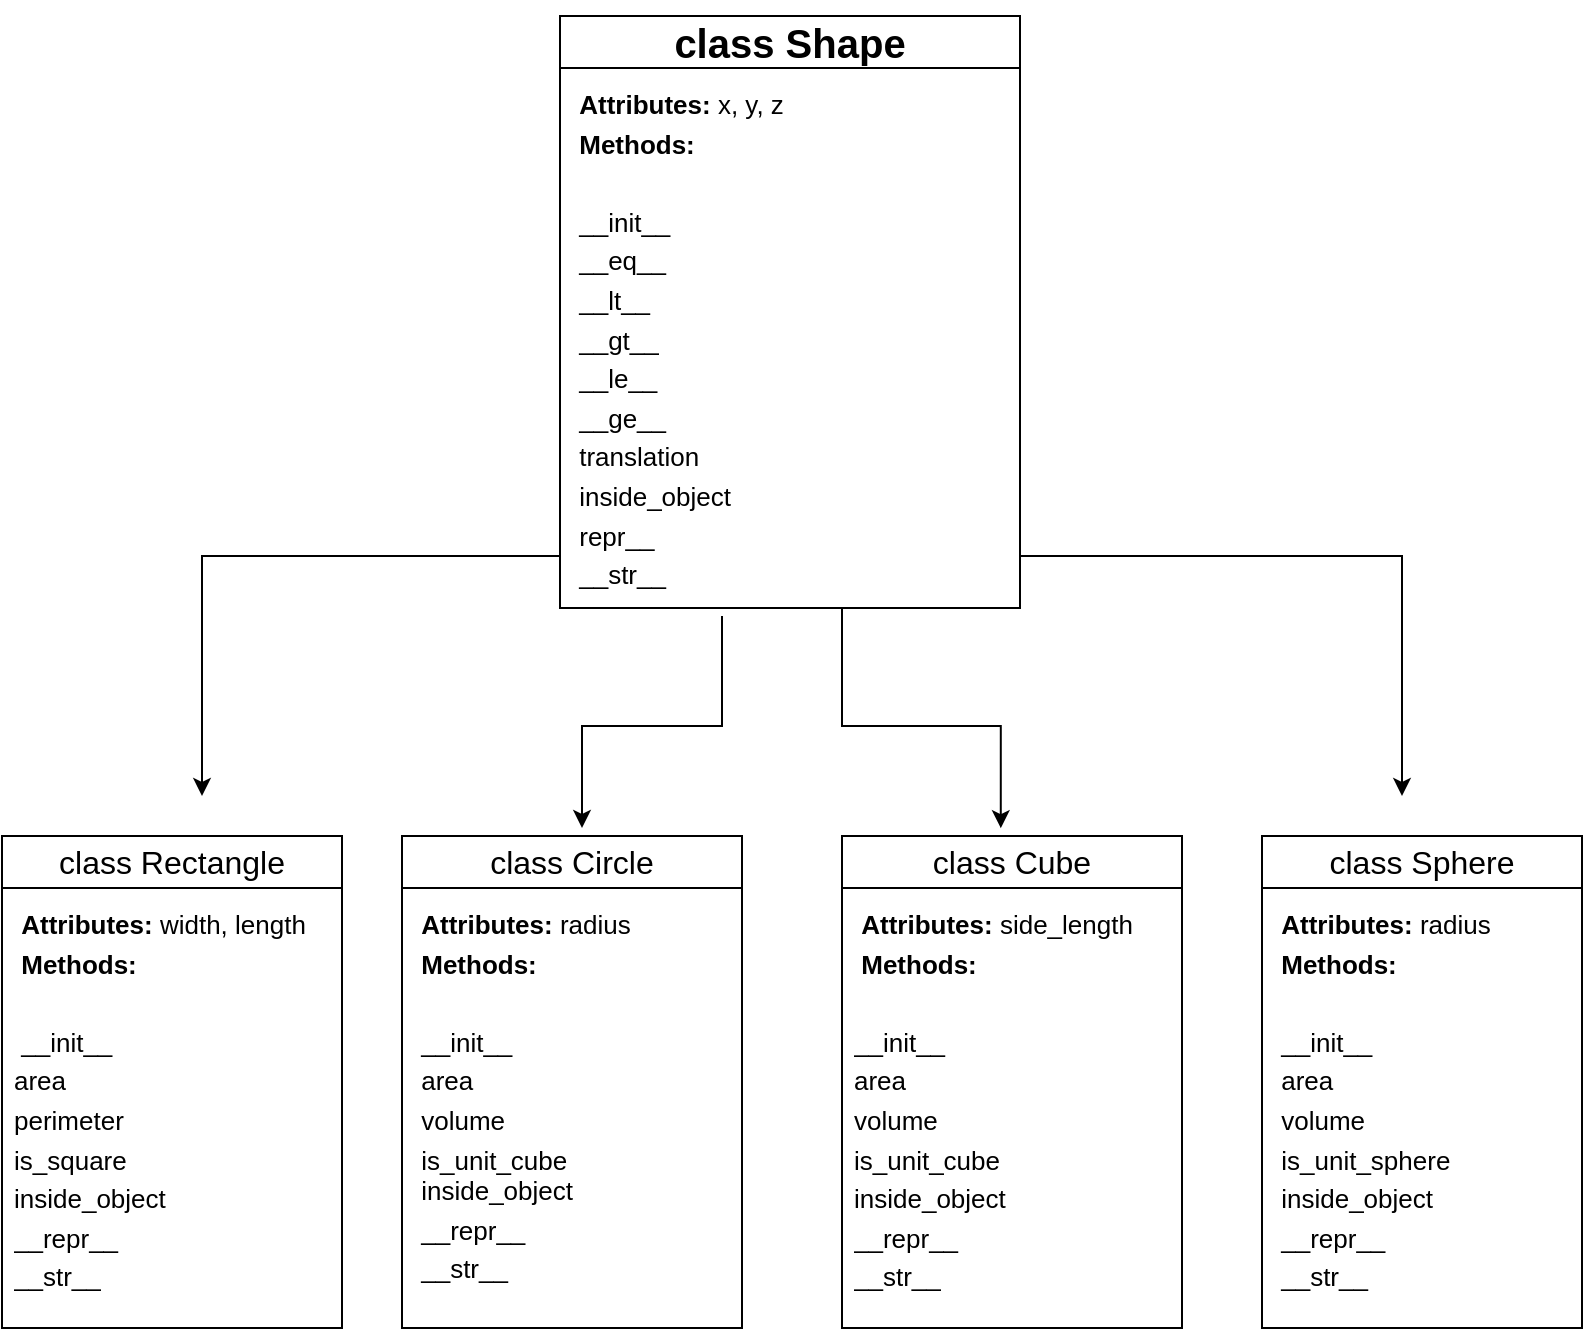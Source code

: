 <mxfile version="22.0.4" type="device">
  <diagram id="C5RBs43oDa-KdzZeNtuy" name="Page-1">
    <mxGraphModel dx="1434" dy="750" grid="1" gridSize="10" guides="1" tooltips="1" connect="1" arrows="1" fold="1" page="1" pageScale="1" pageWidth="827" pageHeight="1169" math="0" shadow="0">
      <root>
        <mxCell id="WIyWlLk6GJQsqaUBKTNV-0" />
        <mxCell id="WIyWlLk6GJQsqaUBKTNV-1" parent="WIyWlLk6GJQsqaUBKTNV-0" />
        <mxCell id="HqwOvSXH5dGqb4IZre4v-101" style="edgeStyle=orthogonalEdgeStyle;rounded=0;orthogonalLoop=1;jettySize=auto;html=1;exitX=0;exitY=0;exitDx=0;exitDy=0;" edge="1" parent="WIyWlLk6GJQsqaUBKTNV-1" source="HqwOvSXH5dGqb4IZre4v-93">
          <mxGeometry relative="1" as="geometry">
            <mxPoint x="120" y="440" as="targetPoint" />
            <Array as="points">
              <mxPoint x="299" y="320" />
              <mxPoint x="120" y="320" />
            </Array>
          </mxGeometry>
        </mxCell>
        <mxCell id="HqwOvSXH5dGqb4IZre4v-104" style="edgeStyle=orthogonalEdgeStyle;rounded=0;orthogonalLoop=1;jettySize=auto;html=1;exitX=1;exitY=0;exitDx=0;exitDy=0;" edge="1" parent="WIyWlLk6GJQsqaUBKTNV-1" source="HqwOvSXH5dGqb4IZre4v-93">
          <mxGeometry relative="1" as="geometry">
            <mxPoint x="720" y="440" as="targetPoint" />
            <Array as="points">
              <mxPoint x="529" y="320" />
              <mxPoint x="720" y="320" />
            </Array>
          </mxGeometry>
        </mxCell>
        <mxCell id="HqwOvSXH5dGqb4IZre4v-106" style="edgeStyle=orthogonalEdgeStyle;rounded=0;orthogonalLoop=1;jettySize=auto;html=1;entryX=0.467;entryY=-0.016;entryDx=0;entryDy=0;entryPerimeter=0;" edge="1" parent="WIyWlLk6GJQsqaUBKTNV-1" source="HqwOvSXH5dGqb4IZre4v-93" target="HqwOvSXH5dGqb4IZre4v-61">
          <mxGeometry relative="1" as="geometry">
            <Array as="points">
              <mxPoint x="440" y="405" />
              <mxPoint x="519" y="405" />
            </Array>
          </mxGeometry>
        </mxCell>
        <mxCell id="HqwOvSXH5dGqb4IZre4v-107" style="edgeStyle=orthogonalEdgeStyle;rounded=0;orthogonalLoop=1;jettySize=auto;html=1;" edge="1" parent="WIyWlLk6GJQsqaUBKTNV-1">
          <mxGeometry relative="1" as="geometry">
            <mxPoint x="380" y="350" as="sourcePoint" />
            <mxPoint x="310" y="456" as="targetPoint" />
            <Array as="points">
              <mxPoint x="380" y="405" />
              <mxPoint x="310" y="405" />
              <mxPoint x="310" y="456" />
            </Array>
          </mxGeometry>
        </mxCell>
        <mxCell id="HqwOvSXH5dGqb4IZre4v-9" value="&lt;font style=&quot;font-size: 16px;&quot;&gt;class Rectangle&lt;/font&gt;" style="swimlane;fontStyle=0;childLayout=stackLayout;horizontal=1;startSize=26;fillColor=none;horizontalStack=0;resizeParent=1;resizeParentMax=0;resizeLast=0;collapsible=1;marginBottom=0;whiteSpace=wrap;html=1;" vertex="1" parent="WIyWlLk6GJQsqaUBKTNV-1">
          <mxGeometry x="20" y="460" width="170" height="246" as="geometry" />
        </mxCell>
        <mxCell id="HqwOvSXH5dGqb4IZre4v-12" value="&lt;p style=&quot;border-color: var(--border-color); margin: 4px 0px 0px; font-size: 13px;&quot;&gt;&lt;font style=&quot;border-color: var(--border-color);&quot;&gt;&lt;b style=&quot;border-color: var(--border-color);&quot;&gt;&amp;nbsp;Attributes: &lt;/b&gt;&lt;span style=&quot;border-color: var(--border-color);&quot;&gt;width, length&lt;/span&gt;&lt;/font&gt;&lt;/p&gt;&lt;p style=&quot;border-color: var(--border-color); margin: 4px 0px 0px; font-size: 13px;&quot;&gt;&lt;font style=&quot;border-color: var(--border-color);&quot;&gt;&lt;b style=&quot;border-color: var(--border-color);&quot;&gt;&amp;nbsp;Methods:&lt;/b&gt;&lt;/font&gt;&lt;/p&gt;&lt;p style=&quot;border-color: var(--border-color); margin: 4px 0px 0px; font-size: 13px;&quot;&gt;&lt;font style=&quot;border-color: var(--border-color);&quot;&gt;&lt;b style=&quot;border-color: var(--border-color);&quot;&gt;&lt;br&gt;&lt;/b&gt;&lt;/font&gt;&lt;/p&gt;&lt;p style=&quot;border-color: var(--border-color); margin: 4px 0px 0px; font-size: 13px;&quot;&gt;&lt;font style=&quot;border-color: var(--border-color);&quot;&gt;&lt;span style=&quot;border-color: var(--border-color);&quot;&gt;&amp;nbsp;__init__&lt;/span&gt;&lt;/font&gt;&lt;/p&gt;&lt;p style=&quot;border-color: var(--border-color); margin: 4px 0px 0px; font-size: 13px;&quot;&gt;&lt;font style=&quot;border-color: var(--border-color);&quot;&gt;&lt;span style=&quot;border-color: var(--border-color);&quot;&gt;area&lt;/span&gt;&lt;/font&gt;&lt;/p&gt;&lt;p style=&quot;border-color: var(--border-color); margin: 4px 0px 0px; font-size: 13px;&quot;&gt;&lt;font style=&quot;border-color: var(--border-color);&quot;&gt;&lt;span style=&quot;border-color: var(--border-color);&quot;&gt;perimeter&lt;/span&gt;&lt;/font&gt;&lt;/p&gt;&lt;p style=&quot;border-color: var(--border-color); margin: 4px 0px 0px; font-size: 13px;&quot;&gt;&lt;font style=&quot;border-color: var(--border-color);&quot;&gt;&lt;span style=&quot;border-color: var(--border-color);&quot;&gt;is_square&lt;/span&gt;&lt;/font&gt;&lt;/p&gt;&lt;p style=&quot;border-color: var(--border-color); margin: 4px 0px 0px; font-size: 13px;&quot;&gt;&lt;font style=&quot;border-color: var(--border-color);&quot;&gt;&lt;span style=&quot;border-color: var(--border-color);&quot;&gt;inside_object&lt;/span&gt;&lt;/font&gt;&lt;/p&gt;&lt;p style=&quot;border-color: var(--border-color); margin: 4px 0px 0px; font-size: 13px;&quot;&gt;&lt;font style=&quot;border-color: var(--border-color);&quot;&gt;&lt;span style=&quot;border-color: var(--border-color);&quot;&gt;__repr__&lt;/span&gt;&lt;/font&gt;&lt;/p&gt;&lt;p style=&quot;border-color: var(--border-color); margin: 4px 0px 0px; font-size: 13px;&quot;&gt;&lt;font style=&quot;border-color: var(--border-color);&quot;&gt;&lt;span style=&quot;border-color: var(--border-color);&quot;&gt;__str__&lt;/span&gt;&lt;/font&gt;&lt;/p&gt;" style="text;strokeColor=none;fillColor=none;align=left;verticalAlign=top;spacingLeft=4;spacingRight=4;overflow=hidden;rotatable=0;points=[[0,0.5],[1,0.5]];portConstraint=eastwest;whiteSpace=wrap;html=1;" vertex="1" parent="HqwOvSXH5dGqb4IZre4v-9">
          <mxGeometry y="26" width="170" height="220" as="geometry" />
        </mxCell>
        <mxCell id="HqwOvSXH5dGqb4IZre4v-61" value="&lt;font style=&quot;font-size: 16px;&quot;&gt;class Cube&lt;/font&gt;" style="swimlane;fontStyle=0;childLayout=stackLayout;horizontal=1;startSize=26;fillColor=none;horizontalStack=0;resizeParent=1;resizeParentMax=0;resizeLast=0;collapsible=1;marginBottom=0;whiteSpace=wrap;html=1;" vertex="1" parent="WIyWlLk6GJQsqaUBKTNV-1">
          <mxGeometry x="440" y="460" width="170" height="246" as="geometry" />
        </mxCell>
        <mxCell id="HqwOvSXH5dGqb4IZre4v-62" value="&lt;p style=&quot;border-color: var(--border-color); margin: 4px 0px 0px; font-size: 13px;&quot;&gt;&lt;font style=&quot;border-color: var(--border-color); background-color: rgb(255, 255, 255);&quot;&gt;&lt;b style=&quot;border-color: var(--border-color);&quot;&gt;&amp;nbsp;Attributes: &lt;/b&gt;&lt;span style=&quot;border-color: var(--border-color);&quot;&gt;side_length&lt;/span&gt;&lt;/font&gt;&lt;/p&gt;&lt;p style=&quot;border-color: var(--border-color); margin: 4px 0px 0px; font-size: 13px;&quot;&gt;&lt;font style=&quot;border-color: var(--border-color);&quot;&gt;&lt;b style=&quot;border-color: var(--border-color); background-color: rgb(255, 255, 255);&quot;&gt;&amp;nbsp;Methods:&lt;/b&gt;&lt;/font&gt;&lt;/p&gt;&lt;p style=&quot;border-color: var(--border-color); margin: 4px 0px 0px; font-size: 13px;&quot;&gt;&lt;font style=&quot;border-color: var(--border-color);&quot;&gt;&lt;b style=&quot;border-color: var(--border-color); background-color: rgb(255, 255, 255);&quot;&gt;&lt;br&gt;&lt;/b&gt;&lt;/font&gt;&lt;/p&gt;&lt;p style=&quot;border-color: var(--border-color); margin: 4px 0px 0px; font-size: 13px;&quot;&gt;&lt;font style=&quot;border-color: var(--border-color);&quot;&gt;&lt;span style=&quot;border-color: var(--border-color); background-color: rgb(255, 255, 255);&quot;&gt;__init__&lt;/span&gt;&lt;/font&gt;&lt;/p&gt;&lt;p style=&quot;border-color: var(--border-color); margin: 4px 0px 0px; font-size: 13px;&quot;&gt;&lt;font style=&quot;border-color: var(--border-color);&quot;&gt;&lt;span style=&quot;border-color: var(--border-color); background-color: rgb(255, 255, 255);&quot;&gt;area&lt;/span&gt;&lt;/font&gt;&lt;/p&gt;&lt;p style=&quot;border-color: var(--border-color); margin: 4px 0px 0px; font-size: 13px;&quot;&gt;&lt;font style=&quot;border-color: var(--border-color);&quot;&gt;&lt;span style=&quot;border-color: var(--border-color); background-color: rgb(255, 255, 255);&quot;&gt;volume&lt;/span&gt;&lt;/font&gt;&lt;/p&gt;&lt;p style=&quot;border-color: var(--border-color); margin: 4px 0px 0px; font-size: 13px;&quot;&gt;&lt;font style=&quot;border-color: var(--border-color);&quot;&gt;&lt;span style=&quot;border-color: var(--border-color); background-color: rgb(255, 255, 255);&quot;&gt;is_unit_cube&lt;/span&gt;&lt;/font&gt;&lt;/p&gt;&lt;p style=&quot;border-color: var(--border-color); margin: 4px 0px 0px; font-size: 13px;&quot;&gt;&lt;font style=&quot;border-color: var(--border-color);&quot;&gt;&lt;span style=&quot;border-color: var(--border-color); background-color: rgb(255, 255, 255);&quot;&gt;inside_object&lt;/span&gt;&lt;/font&gt;&lt;/p&gt;&lt;p style=&quot;border-color: var(--border-color); margin: 4px 0px 0px; font-size: 13px;&quot;&gt;&lt;font style=&quot;border-color: var(--border-color);&quot;&gt;&lt;span style=&quot;border-color: var(--border-color); background-color: rgb(255, 255, 255);&quot;&gt;__repr__&lt;/span&gt;&lt;/font&gt;&lt;/p&gt;&lt;p style=&quot;border-color: var(--border-color); margin: 4px 0px 0px; font-size: 13px;&quot;&gt;&lt;font style=&quot;border-color: var(--border-color);&quot;&gt;&lt;span style=&quot;border-color: var(--border-color); background-color: rgb(255, 255, 255);&quot;&gt;__str__&lt;/span&gt;&lt;/font&gt;&lt;/p&gt;" style="text;strokeColor=none;fillColor=none;align=left;verticalAlign=top;spacingLeft=4;spacingRight=4;overflow=hidden;rotatable=0;points=[[0,0.5],[1,0.5]];portConstraint=eastwest;whiteSpace=wrap;html=1;" vertex="1" parent="HqwOvSXH5dGqb4IZre4v-61">
          <mxGeometry y="26" width="170" height="220" as="geometry" />
        </mxCell>
        <mxCell id="HqwOvSXH5dGqb4IZre4v-65" value="&lt;font style=&quot;font-size: 16px;&quot;&gt;class Sphere&lt;/font&gt;" style="swimlane;fontStyle=0;childLayout=stackLayout;horizontal=1;startSize=26;fillColor=none;horizontalStack=0;resizeParent=1;resizeParentMax=0;resizeLast=0;collapsible=1;marginBottom=0;whiteSpace=wrap;html=1;" vertex="1" parent="WIyWlLk6GJQsqaUBKTNV-1">
          <mxGeometry x="650" y="460" width="160" height="246" as="geometry" />
        </mxCell>
        <mxCell id="HqwOvSXH5dGqb4IZre4v-66" value="&lt;p style=&quot;border-color: var(--border-color); margin: 4px 0px 0px; font-size: 13px;&quot;&gt;&lt;font style=&quot;border-color: var(--border-color);&quot;&gt;&lt;b style=&quot;border-color: var(--border-color);&quot;&gt;&amp;nbsp;Attributes: &lt;/b&gt;&lt;span style=&quot;border-color: var(--border-color);&quot;&gt;radius&lt;/span&gt;&lt;/font&gt;&lt;/p&gt;&lt;p style=&quot;border-color: var(--border-color); margin: 4px 0px 0px; font-size: 13px;&quot;&gt;&lt;font style=&quot;border-color: var(--border-color);&quot;&gt;&lt;b style=&quot;border-color: var(--border-color);&quot;&gt;&amp;nbsp;Methods:&lt;/b&gt;&lt;/font&gt;&lt;/p&gt;&lt;p style=&quot;border-color: var(--border-color); margin: 4px 0px 0px; font-size: 13px;&quot;&gt;&lt;font style=&quot;border-color: var(--border-color);&quot;&gt;&lt;b style=&quot;border-color: var(--border-color);&quot;&gt;&lt;br&gt;&lt;/b&gt;&lt;/font&gt;&lt;/p&gt;&lt;p style=&quot;border-color: var(--border-color); margin: 4px 0px 0px; font-size: 13px;&quot;&gt;&lt;font style=&quot;border-color: var(--border-color);&quot;&gt;&lt;span style=&quot;border-color: var(--border-color);&quot;&gt;&amp;nbsp;__init__&lt;/span&gt;&lt;/font&gt;&lt;/p&gt;&lt;p style=&quot;border-color: var(--border-color); margin: 4px 0px 0px; font-size: 13px;&quot;&gt;&amp;nbsp;area&lt;/p&gt;&lt;p style=&quot;border-color: var(--border-color); margin: 4px 0px 0px; font-size: 13px;&quot;&gt;&amp;nbsp;volume&lt;/p&gt;&lt;p style=&quot;border-color: var(--border-color); margin: 4px 0px 0px; font-size: 13px;&quot;&gt;&amp;nbsp;is_unit_sphere&lt;/p&gt;&lt;p style=&quot;border-color: var(--border-color); margin: 4px 0px 0px; font-size: 13px;&quot;&gt;&amp;nbsp;inside_object&lt;/p&gt;&lt;p style=&quot;border-color: var(--border-color); margin: 4px 0px 0px; font-size: 13px;&quot;&gt;&amp;nbsp;__repr__&lt;/p&gt;&lt;p style=&quot;border-color: var(--border-color); margin: 4px 0px 0px; font-size: 13px;&quot;&gt;&amp;nbsp;__str__&lt;/p&gt;" style="text;strokeColor=none;fillColor=none;align=left;verticalAlign=top;spacingLeft=4;spacingRight=4;overflow=hidden;rotatable=0;points=[[0,0.5],[1,0.5]];portConstraint=eastwest;whiteSpace=wrap;html=1;" vertex="1" parent="HqwOvSXH5dGqb4IZre4v-65">
          <mxGeometry y="26" width="160" height="220" as="geometry" />
        </mxCell>
        <mxCell id="HqwOvSXH5dGqb4IZre4v-69" value="&lt;font style=&quot;font-size: 16px;&quot;&gt;class Circle&lt;/font&gt;" style="swimlane;fontStyle=0;childLayout=stackLayout;horizontal=1;startSize=26;fillColor=none;horizontalStack=0;resizeParent=1;resizeParentMax=0;resizeLast=0;collapsible=1;marginBottom=0;whiteSpace=wrap;html=1;" vertex="1" parent="WIyWlLk6GJQsqaUBKTNV-1">
          <mxGeometry x="220" y="460" width="170" height="246" as="geometry" />
        </mxCell>
        <mxCell id="HqwOvSXH5dGqb4IZre4v-71" value="&lt;p style=&quot;border-color: var(--border-color); margin: 4px 0px 0px; font-size: 13px;&quot;&gt;&lt;font style=&quot;border-color: var(--border-color);&quot;&gt;&lt;b style=&quot;border-color: var(--border-color);&quot;&gt;&amp;nbsp;Attributes:&amp;nbsp;&lt;/b&gt;radius&lt;/font&gt;&lt;/p&gt;&lt;p style=&quot;border-color: var(--border-color); margin: 4px 0px 0px; font-size: 13px;&quot;&gt;&lt;font style=&quot;border-color: var(--border-color);&quot;&gt;&lt;b style=&quot;border-color: var(--border-color);&quot;&gt;&amp;nbsp;Methods:&lt;/b&gt;&lt;/font&gt;&lt;/p&gt;&lt;p style=&quot;border-color: var(--border-color); margin: 4px 0px 0px; font-size: 13px;&quot;&gt;&lt;font style=&quot;border-color: var(--border-color);&quot;&gt;&lt;b style=&quot;border-color: var(--border-color);&quot;&gt;&lt;br&gt;&lt;/b&gt;&lt;/font&gt;&lt;/p&gt;&lt;p style=&quot;border-color: var(--border-color); margin: 4px 0px 0px; font-size: 13px;&quot;&gt;&lt;font style=&quot;border-color: var(--border-color);&quot;&gt;&lt;span style=&quot;border-color: var(--border-color);&quot;&gt;&amp;nbsp;__init__&lt;/span&gt;&lt;/font&gt;&lt;/p&gt;&lt;p style=&quot;border-color: var(--border-color); margin: 4px 0px 0px; font-size: 13px;&quot;&gt;&lt;font style=&quot;border-color: var(--border-color);&quot;&gt;&lt;span style=&quot;border-color: var(--border-color);&quot;&gt;&amp;nbsp;area&lt;/span&gt;&lt;/font&gt;&lt;/p&gt;&lt;p style=&quot;border-color: var(--border-color); margin: 4px 0px 0px; font-size: 13px;&quot;&gt;&lt;font style=&quot;border-color: var(--border-color);&quot;&gt;&lt;span style=&quot;border-color: var(--border-color);&quot;&gt;&amp;nbsp;volume&lt;/span&gt;&lt;/font&gt;&lt;/p&gt;&lt;p style=&quot;border-color: var(--border-color); margin: 4px 0px 0px; font-size: 13px;&quot;&gt;&lt;font style=&quot;border-color: var(--border-color);&quot;&gt;&lt;span style=&quot;border-color: var(--border-color);&quot;&gt;&amp;nbsp;is_unit_cube&amp;nbsp; &amp;nbsp;inside_object&lt;/span&gt;&lt;/font&gt;&lt;/p&gt;&lt;p style=&quot;border-color: var(--border-color); margin: 4px 0px 0px; font-size: 13px;&quot;&gt;&lt;font style=&quot;border-color: var(--border-color);&quot;&gt;&lt;span style=&quot;border-color: var(--border-color);&quot;&gt;&amp;nbsp;__repr__&lt;/span&gt;&lt;/font&gt;&lt;/p&gt;&lt;p style=&quot;border-color: var(--border-color); margin: 4px 0px 0px; font-size: 13px;&quot;&gt;&lt;font style=&quot;border-color: var(--border-color);&quot;&gt;&lt;span style=&quot;border-color: var(--border-color);&quot;&gt;&amp;nbsp;__str__&lt;/span&gt;&lt;/font&gt;&lt;/p&gt;" style="text;strokeColor=none;fillColor=none;align=left;verticalAlign=top;spacingLeft=4;spacingRight=4;overflow=hidden;rotatable=0;points=[[0,0.5],[1,0.5]];portConstraint=eastwest;whiteSpace=wrap;html=1;" vertex="1" parent="HqwOvSXH5dGqb4IZre4v-69">
          <mxGeometry y="26" width="170" height="220" as="geometry" />
        </mxCell>
        <mxCell id="HqwOvSXH5dGqb4IZre4v-93" value="&lt;b style=&quot;border-color: var(--border-color);&quot;&gt;&lt;font style=&quot;border-color: var(--border-color); font-size: 20px; background-color: rgb(255, 255, 255);&quot;&gt;class Shape&lt;/font&gt;&lt;/b&gt;" style="swimlane;fontStyle=0;childLayout=stackLayout;horizontal=1;startSize=26;fillColor=#FFFFFF;horizontalStack=0;resizeParent=1;resizeParentMax=0;resizeLast=0;collapsible=1;marginBottom=0;whiteSpace=wrap;html=1;strokeColor=default;swimlaneLine=1;flipH=1;labelBackgroundColor=none;labelBorderColor=none;" vertex="1" parent="WIyWlLk6GJQsqaUBKTNV-1">
          <mxGeometry x="299" y="50" width="230" height="296" as="geometry" />
        </mxCell>
        <mxCell id="HqwOvSXH5dGqb4IZre4v-94" value="&lt;p style=&quot;border-color: var(--border-color); margin: 4px 0px 0px; font-size: 13px;&quot;&gt;&lt;font style=&quot;border-color: var(--border-color); background-color: rgb(255, 255, 255);&quot;&gt;&lt;b style=&quot;border-color: var(--border-color);&quot;&gt;&amp;nbsp;Attributes: &lt;/b&gt;&lt;span style=&quot;border-color: var(--border-color);&quot;&gt;x, y, z&lt;/span&gt;&lt;/font&gt;&lt;/p&gt;&lt;p style=&quot;border-color: var(--border-color); margin: 4px 0px 0px; font-size: 13px;&quot;&gt;&lt;font style=&quot;border-color: var(--border-color);&quot;&gt;&lt;b style=&quot;border-color: var(--border-color); background-color: rgb(255, 255, 255);&quot;&gt;&amp;nbsp;Methods:&lt;/b&gt;&lt;/font&gt;&lt;/p&gt;&lt;p style=&quot;border-color: var(--border-color); margin: 4px 0px 0px; font-size: 13px;&quot;&gt;&lt;font style=&quot;border-color: var(--border-color);&quot;&gt;&lt;b style=&quot;border-color: var(--border-color); background-color: rgb(255, 255, 255);&quot;&gt;&lt;br&gt;&lt;/b&gt;&lt;/font&gt;&lt;/p&gt;&lt;p style=&quot;border-color: var(--border-color); margin: 4px 0px 0px; font-size: 13px;&quot;&gt;&lt;font style=&quot;border-color: var(--border-color); background-color: rgb(255, 255, 255);&quot;&gt;&amp;nbsp;__init__&lt;/font&gt;&lt;/p&gt;&lt;p style=&quot;border-color: var(--border-color); margin: 4px 0px 0px; font-size: 13px;&quot;&gt;&lt;font style=&quot;border-color: var(--border-color); background-color: rgb(255, 255, 255);&quot;&gt;&amp;nbsp;__eq__&lt;/font&gt;&lt;/p&gt;&lt;p style=&quot;border-color: var(--border-color); margin: 4px 0px 0px; font-size: 13px;&quot;&gt;&lt;font style=&quot;border-color: var(--border-color); background-color: rgb(255, 255, 255);&quot;&gt;&amp;nbsp;__lt__&lt;/font&gt;&lt;/p&gt;&lt;p style=&quot;border-color: var(--border-color); margin: 4px 0px 0px; font-size: 13px;&quot;&gt;&lt;font style=&quot;border-color: var(--border-color); background-color: rgb(255, 255, 255);&quot;&gt;&amp;nbsp;__gt__&lt;/font&gt;&lt;/p&gt;&lt;p style=&quot;border-color: var(--border-color); margin: 4px 0px 0px; font-size: 13px;&quot;&gt;&lt;font style=&quot;border-color: var(--border-color); background-color: rgb(255, 255, 255);&quot;&gt;&amp;nbsp;__le__&lt;/font&gt;&lt;/p&gt;&lt;p style=&quot;border-color: var(--border-color); margin: 4px 0px 0px; font-size: 13px;&quot;&gt;&lt;span style=&quot;background-color: rgb(255, 255, 255);&quot;&gt;&lt;font style=&quot;border-color: var(--border-color);&quot;&gt;&amp;nbsp;&lt;/font&gt;__ge__&lt;/span&gt;&lt;/p&gt;&lt;p style=&quot;border-color: var(--border-color); margin: 4px 0px 0px; font-size: 13px;&quot;&gt;&lt;span style=&quot;border-color: var(--border-color); background-color: rgb(255, 255, 255);&quot;&gt;&amp;nbsp;translation&lt;/span&gt;&lt;/p&gt;&lt;p style=&quot;border-color: var(--border-color); margin: 4px 0px 0px; font-size: 13px;&quot;&gt;&lt;span style=&quot;border-color: var(--border-color); background-color: rgb(255, 255, 255);&quot;&gt;&amp;nbsp;inside_object&lt;/span&gt;&lt;/p&gt;&lt;p style=&quot;border-color: var(--border-color); margin: 4px 0px 0px; font-size: 13px;&quot;&gt;&lt;span style=&quot;background-color: rgb(255, 255, 255);&quot;&gt;&lt;span style=&quot;border-color: var(--border-color);&quot;&gt;&amp;nbsp;&lt;/span&gt;&lt;span style=&quot;border-color: var(--border-color);&quot;&gt;repr__&lt;/span&gt;&lt;/span&gt;&lt;/p&gt;&lt;p style=&quot;border-color: var(--border-color); margin: 4px 0px 0px; font-size: 13px;&quot;&gt;&lt;span style=&quot;border-color: var(--border-color); background-color: rgb(255, 255, 255);&quot;&gt;&amp;nbsp;__str__&lt;/span&gt;&lt;/p&gt;" style="text;strokeColor=default;fillColor=none;align=left;verticalAlign=top;spacingLeft=4;spacingRight=4;overflow=hidden;rotatable=0;points=[[0,0.5],[1,0.5]];portConstraint=eastwest;whiteSpace=wrap;html=1;swimlaneLine=1;labelBackgroundColor=none;labelBorderColor=none;" vertex="1" parent="HqwOvSXH5dGqb4IZre4v-93">
          <mxGeometry y="26" width="230" height="270" as="geometry" />
        </mxCell>
      </root>
    </mxGraphModel>
  </diagram>
</mxfile>
